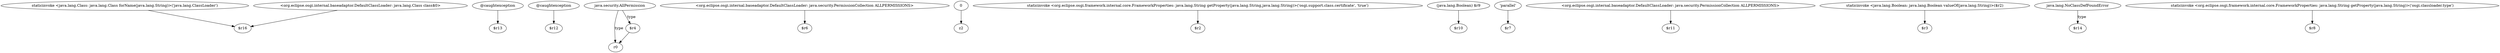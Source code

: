 digraph g {
0[label="staticinvoke <java.lang.Class: java.lang.Class forName(java.lang.String)>('java.lang.ClassLoader')"]
1[label="$r16"]
0->1[label=""]
2[label="@caughtexception"]
3[label="$r13"]
2->3[label=""]
4[label="@caughtexception"]
5[label="$r12"]
4->5[label=""]
6[label="java.security.AllPermission"]
7[label="r0"]
6->7[label="type"]
8[label="<org.eclipse.osgi.internal.baseadaptor.DefaultClassLoader: java.security.PermissionCollection ALLPERMISSIONS>"]
9[label="$r6"]
8->9[label=""]
10[label="0"]
11[label="z2"]
10->11[label=""]
12[label="staticinvoke <org.eclipse.osgi.framework.internal.core.FrameworkProperties: java.lang.String getProperty(java.lang.String,java.lang.String)>('osgi.support.class.certificate', 'true')"]
13[label="$r2"]
12->13[label=""]
14[label="<org.eclipse.osgi.internal.baseadaptor.DefaultClassLoader: java.lang.Class class$0>"]
14->1[label=""]
15[label="(java.lang.Boolean) $r9"]
16[label="$r10"]
15->16[label=""]
17[label="'parallel'"]
18[label="$r7"]
17->18[label=""]
19[label="<org.eclipse.osgi.internal.baseadaptor.DefaultClassLoader: java.security.PermissionCollection ALLPERMISSIONS>"]
20[label="$r11"]
19->20[label=""]
21[label="$r4"]
21->7[label=""]
22[label="staticinvoke <java.lang.Boolean: java.lang.Boolean valueOf(java.lang.String)>($r2)"]
23[label="$r3"]
22->23[label=""]
24[label="java.lang.NoClassDefFoundError"]
25[label="$r14"]
24->25[label="type"]
6->21[label="type"]
26[label="staticinvoke <org.eclipse.osgi.framework.internal.core.FrameworkProperties: java.lang.String getProperty(java.lang.String)>('osgi.classloader.type')"]
27[label="$r8"]
26->27[label=""]
}
